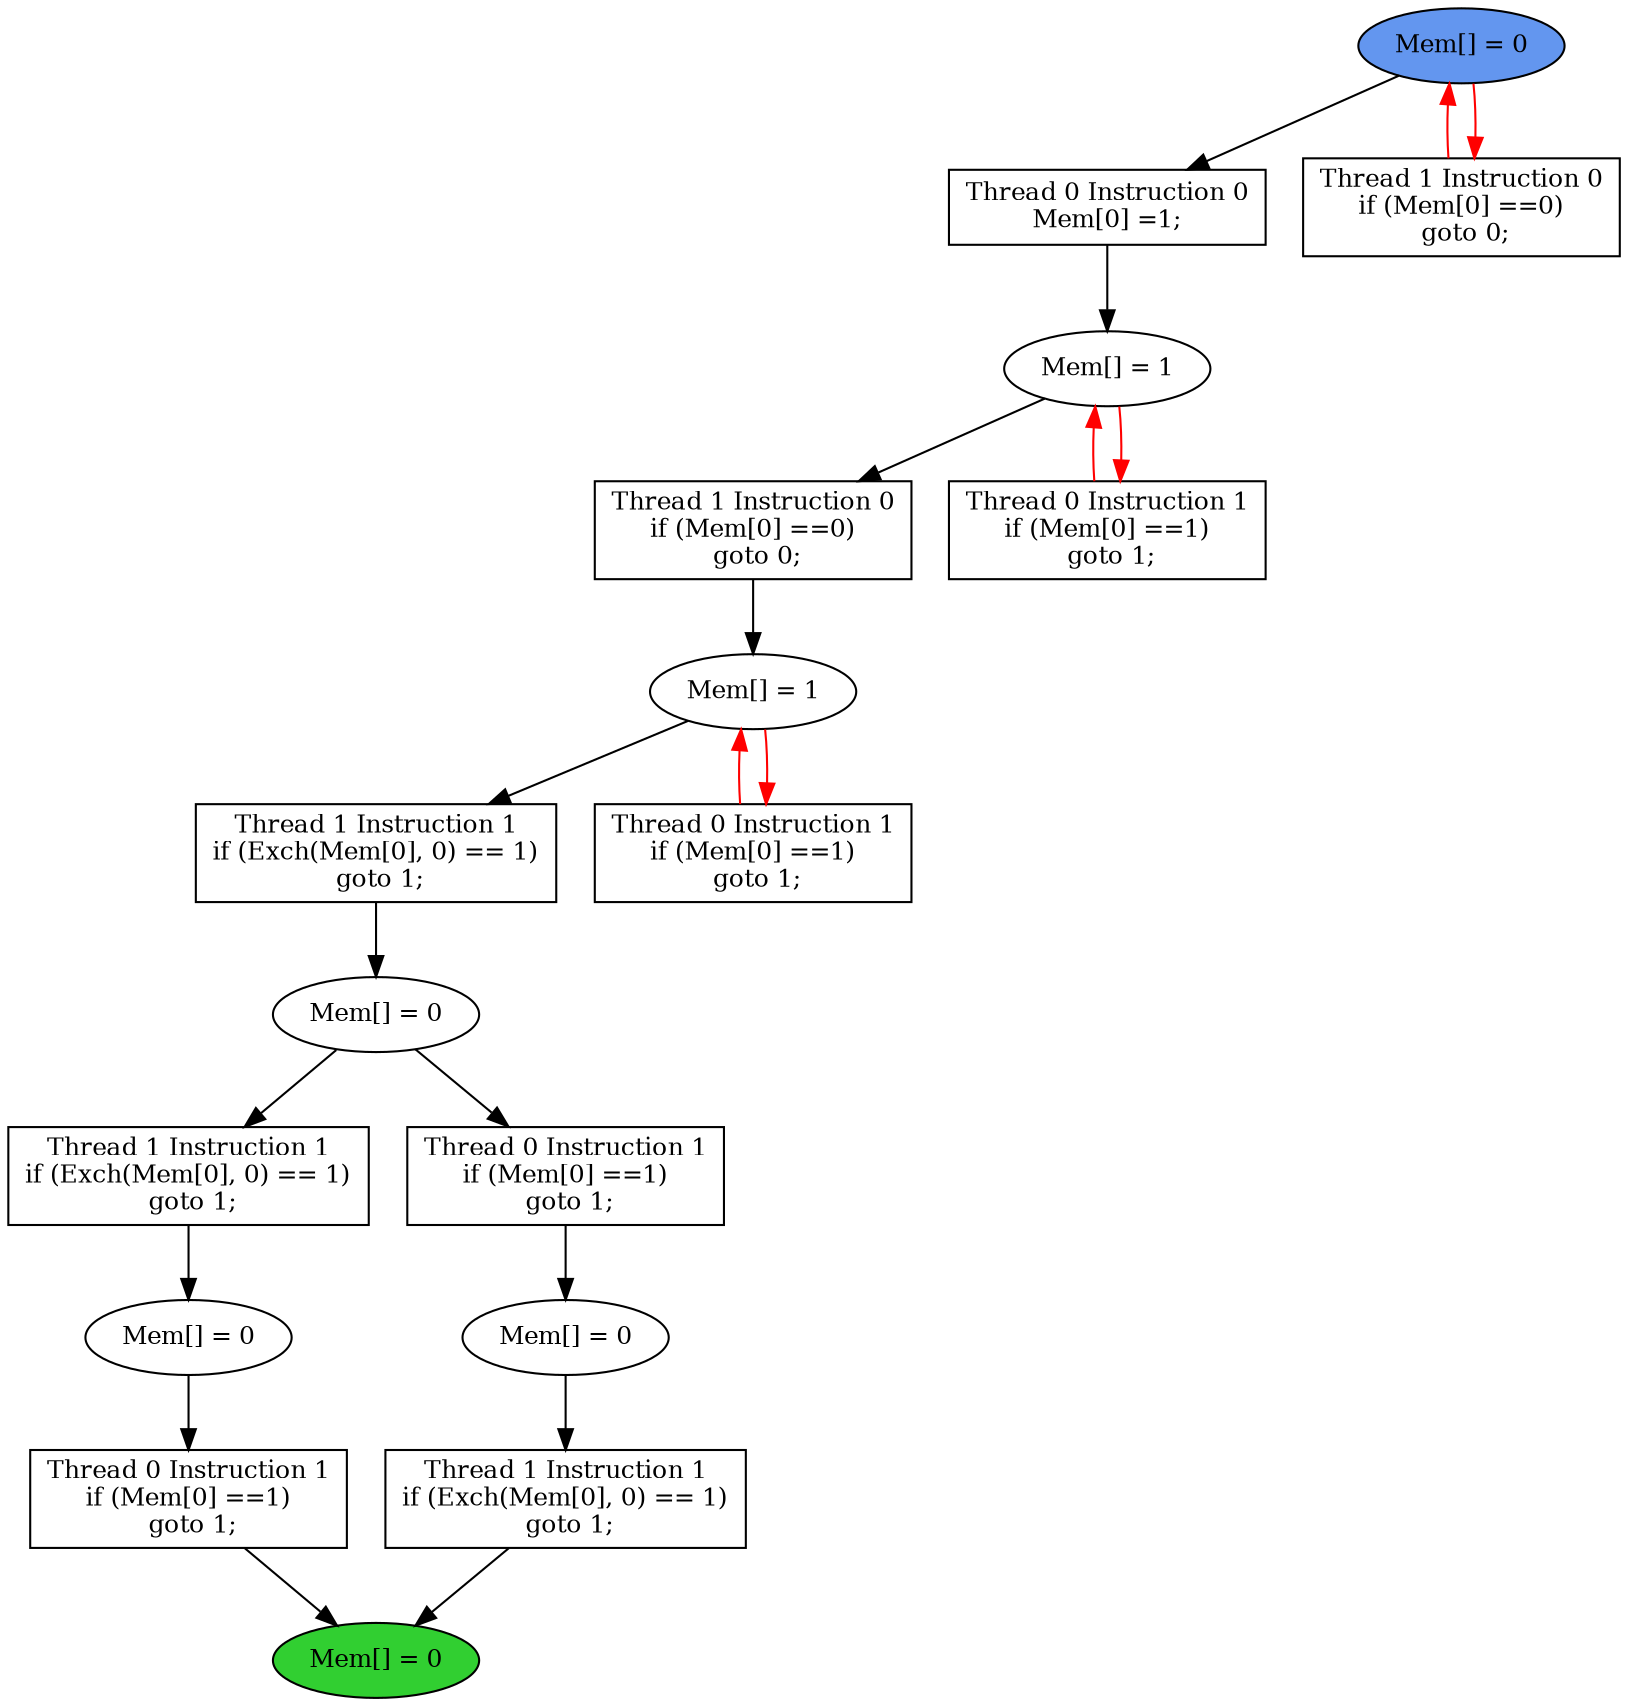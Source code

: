 digraph "graph" {
graph [fontsize=12]
node [fontsize=12]
edge [fontsize=12]
rankdir=TB;
"N13" -> "N9" [uuid = "<A0, END>", color = "#000000", fontcolor = "#ffffff", style = "solid", label = "", dir = "forward", weight = "1"]
"N17" -> "N16" [uuid = "<A1, S4>", color = "#000000", fontcolor = "#ffffff", style = "solid", label = "", dir = "forward", weight = "1"]
"N12" -> "N11" [uuid = "<A2, S3>", color = "#000000", fontcolor = "#ffffff", style = "solid", label = "", dir = "forward", weight = "1"]
"N28" -> "N27" [uuid = "<A3, S2>", color = "#000000", fontcolor = "#ffffff", style = "solid", label = "", dir = "forward", weight = "1"]
"N26" -> "N25" [uuid = "<A4, S1>", color = "#000000", fontcolor = "#ffffff", style = "solid", label = "", dir = "forward", weight = "1"]
"N10" -> "N9" [uuid = "<A5, END>", color = "#000000", fontcolor = "#ffffff", style = "solid", label = "", dir = "forward", weight = "1"]
"N27" -> "N23" [uuid = "<A6, S2>", color = "#ff0000", fontcolor = "#ffffff", style = "solid", label = "", dir = "back", weight = "1"]
"N25" -> "N24" [uuid = "<A7, S1>", color = "#ff0000", fontcolor = "#ffffff", style = "solid", label = "", dir = "back", weight = "1"]
"N15" -> "N14" [uuid = "<A8, S0>", color = "#000000", fontcolor = "#ffffff", style = "solid", label = "", dir = "forward", weight = "1"]
"N29" -> "N22" [uuid = "<A9, START>", color = "#ff0000", fontcolor = "#ffffff", style = "solid", label = "", dir = "back", weight = "1"]
"N14" -> "N13" [uuid = "<A0, S0>", color = "#000000", fontcolor = "#ffffff", style = "solid", label = "", dir = "forward", weight = "1"]
"N25" -> "N17" [uuid = "<A1, S1>", color = "#000000", fontcolor = "#ffffff", style = "solid", label = "", dir = "forward", weight = "1"]
"N16" -> "N12" [uuid = "<A2, S4>", color = "#000000", fontcolor = "#ffffff", style = "solid", label = "", dir = "forward", weight = "1"]
"N29" -> "N28" [uuid = "<A3, START>", color = "#000000", fontcolor = "#ffffff", style = "solid", label = "", dir = "forward", weight = "1"]
"N27" -> "N26" [uuid = "<A4, S2>", color = "#000000", fontcolor = "#ffffff", style = "solid", label = "", dir = "forward", weight = "1"]
"N11" -> "N10" [uuid = "<A5, S3>", color = "#000000", fontcolor = "#ffffff", style = "solid", label = "", dir = "forward", weight = "1"]
"N27" -> "N23" [uuid = "<A6, S2>", color = "#ff0000", fontcolor = "#ffffff", style = "solid", label = "", dir = "forward", weight = "1"]
"N25" -> "N24" [uuid = "<A7, S1>", color = "#ff0000", fontcolor = "#ffffff", style = "solid", label = "", dir = "forward", weight = "1"]
"N16" -> "N15" [uuid = "<A8, S4>", color = "#000000", fontcolor = "#ffffff", style = "solid", label = "", dir = "forward", weight = "1"]
"N29" -> "N22" [uuid = "<A9, START>", color = "#ff0000", fontcolor = "#ffffff", style = "solid", label = "", dir = "forward", weight = "1"]
"N9" [uuid="END", label="Mem[] = 0", fillcolor = "#31cf31", fontcolor = "#000000", shape = "ellipse", style = "filled, solid"]
"N10" [uuid="A5", label="Thread 0 Instruction 1
if (Mem[0] ==1)
 goto 1;", fillcolor = "#ffffff", fontcolor = "#000000", shape = "box", style = "filled, solid"]
"N11" [uuid="S3", label="Mem[] = 0", fillcolor = "#ffffff", fontcolor = "#000000", shape = "ellipse", style = "filled, solid"]
"N12" [uuid="A2", label="Thread 1 Instruction 1
if (Exch(Mem[0], 0) == 1)
 goto 1;", fillcolor = "#ffffff", fontcolor = "#000000", shape = "box", style = "filled, solid"]
"N13" [uuid="A0", label="Thread 1 Instruction 1
if (Exch(Mem[0], 0) == 1)
 goto 1;", fillcolor = "#ffffff", fontcolor = "#000000", shape = "box", style = "filled, solid"]
"N14" [uuid="S0", label="Mem[] = 0", fillcolor = "#ffffff", fontcolor = "#000000", shape = "ellipse", style = "filled, solid"]
"N15" [uuid="A8", label="Thread 0 Instruction 1
if (Mem[0] ==1)
 goto 1;", fillcolor = "#ffffff", fontcolor = "#000000", shape = "box", style = "filled, solid"]
"N16" [uuid="S4", label="Mem[] = 0", fillcolor = "#ffffff", fontcolor = "#000000", shape = "ellipse", style = "filled, solid"]
"N17" [uuid="A1", label="Thread 1 Instruction 1
if (Exch(Mem[0], 0) == 1)
 goto 1;", fillcolor = "#ffffff", fontcolor = "#000000", shape = "box", style = "filled, solid"]
"N22" [uuid="A9", label="Thread 1 Instruction 0
if (Mem[0] ==0)
 goto 0;", fillcolor = "#ffffff", fontcolor = "#000000", shape = "box", style = "filled, solid"]
"N23" [uuid="A6", label="Thread 0 Instruction 1
if (Mem[0] ==1)
 goto 1;", fillcolor = "#ffffff", fontcolor = "#000000", shape = "box", style = "filled, solid"]
"N24" [uuid="A7", label="Thread 0 Instruction 1
if (Mem[0] ==1)
 goto 1;", fillcolor = "#ffffff", fontcolor = "#000000", shape = "box", style = "filled, solid"]
"N25" [uuid="S1", label="Mem[] = 1", fillcolor = "#ffffff", fontcolor = "#000000", shape = "ellipse", style = "filled, solid"]
"N26" [uuid="A4", label="Thread 1 Instruction 0
if (Mem[0] ==0)
 goto 0;", fillcolor = "#ffffff", fontcolor = "#000000", shape = "box", style = "filled, solid"]
"N27" [uuid="S2", label="Mem[] = 1", fillcolor = "#ffffff", fontcolor = "#000000", shape = "ellipse", style = "filled, solid"]
"N28" [uuid="A3", label="Thread 0 Instruction 0
Mem[0] =1;", fillcolor = "#ffffff", fontcolor = "#000000", shape = "box", style = "filled, solid"]
"N29" [uuid="START", label="Mem[] = 0", fillcolor = "#6396ef", fontcolor = "#000000", shape = "ellipse", style = "filled, solid"]
}